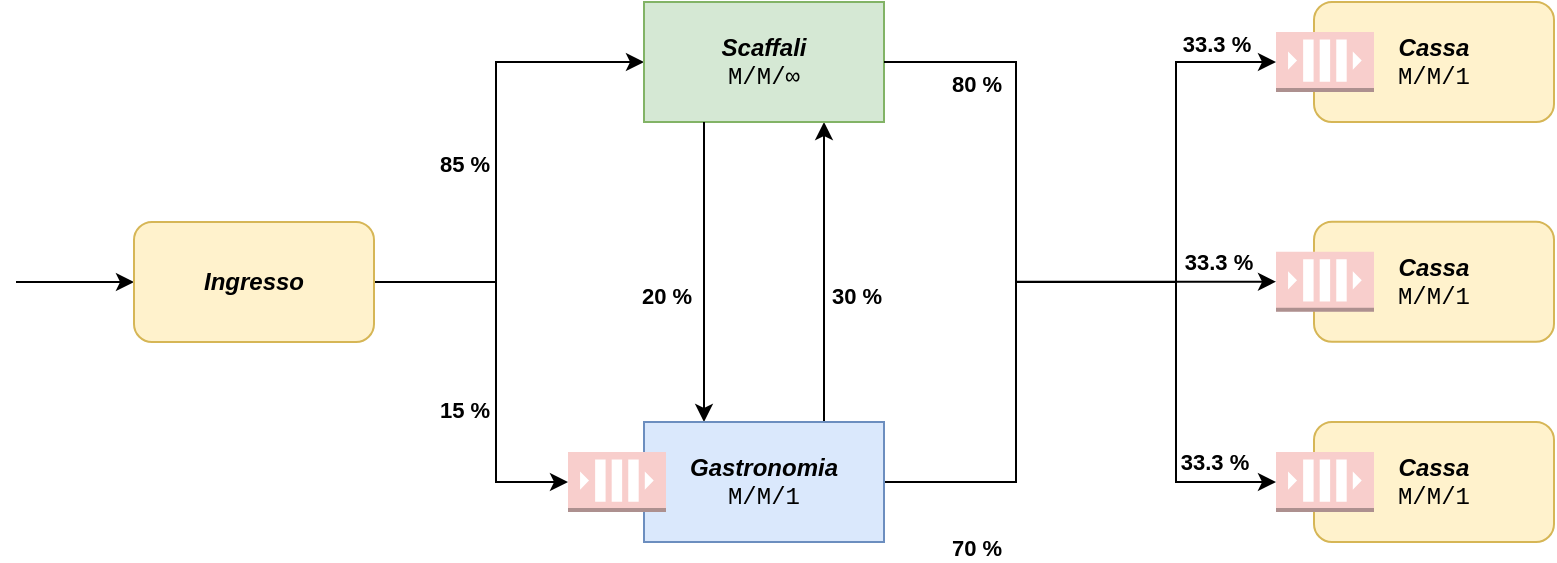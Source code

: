 <mxfile version="20.8.20" type="device"><diagram name="Page-1" id="PqVvHEOXNVulroCsF3Cf"><mxGraphModel dx="989" dy="544" grid="1" gridSize="10" guides="1" tooltips="1" connect="1" arrows="1" fold="1" page="1" pageScale="1" pageWidth="850" pageHeight="1100" math="0" shadow="0"><root><mxCell id="0"/><mxCell id="1" parent="0"/><mxCell id="PRxqi7WjeIs7CBkXbYf5-5" style="rounded=0;orthogonalLoop=1;jettySize=auto;html=1;entryX=0;entryY=0.5;entryDx=0;entryDy=0;exitX=1;exitY=0.5;exitDx=0;exitDy=0;edgeStyle=orthogonalEdgeStyle;" parent="1" source="PRxqi7WjeIs7CBkXbYf5-1" target="PRxqi7WjeIs7CBkXbYf5-2" edge="1"><mxGeometry relative="1" as="geometry"><Array as="points"><mxPoint x="260" y="170"/><mxPoint x="260" y="60"/></Array></mxGeometry></mxCell><mxCell id="PRxqi7WjeIs7CBkXbYf5-12" value="85 %" style="edgeLabel;html=1;align=center;verticalAlign=middle;resizable=0;points=[];fontStyle=1" parent="PRxqi7WjeIs7CBkXbYf5-5" vertex="1" connectable="0"><mxGeometry x="-0.129" y="-2" relative="1" as="geometry"><mxPoint x="-18" y="-14" as="offset"/></mxGeometry></mxCell><mxCell id="PRxqi7WjeIs7CBkXbYf5-6" style="edgeStyle=orthogonalEdgeStyle;rounded=0;orthogonalLoop=1;jettySize=auto;html=1;entryX=0;entryY=0.5;entryDx=0;entryDy=0;exitX=1;exitY=0.5;exitDx=0;exitDy=0;entryPerimeter=0;" parent="1" source="PRxqi7WjeIs7CBkXbYf5-1" target="SuoprPDyrO65T_Ft-URv-4" edge="1"><mxGeometry relative="1" as="geometry"><Array as="points"><mxPoint x="260" y="170"/><mxPoint x="260" y="270"/></Array></mxGeometry></mxCell><mxCell id="PRxqi7WjeIs7CBkXbYf5-13" value="15 %" style="edgeLabel;html=1;align=center;verticalAlign=middle;resizable=0;points=[];fontStyle=1" parent="PRxqi7WjeIs7CBkXbYf5-6" vertex="1" connectable="0"><mxGeometry x="0.132" y="-1" relative="1" as="geometry"><mxPoint x="-15" y="13" as="offset"/></mxGeometry></mxCell><mxCell id="PRxqi7WjeIs7CBkXbYf5-7" style="edgeStyle=none;rounded=0;orthogonalLoop=1;jettySize=auto;html=1;exitX=0;exitY=0.5;exitDx=0;exitDy=0;endArrow=none;endFill=0;startArrow=classic;startFill=1;" parent="1" source="PRxqi7WjeIs7CBkXbYf5-1" edge="1"><mxGeometry relative="1" as="geometry"><mxPoint x="20" y="170" as="targetPoint"/></mxGeometry></mxCell><mxCell id="PRxqi7WjeIs7CBkXbYf5-1" value="&lt;b&gt;&lt;i&gt;Ingresso&lt;/i&gt;&lt;/b&gt;" style="rounded=1;whiteSpace=wrap;html=1;fillColor=#fff2cc;strokeColor=#d6b656;" parent="1" vertex="1"><mxGeometry x="79" y="140" width="120" height="60" as="geometry"/></mxCell><mxCell id="PRxqi7WjeIs7CBkXbYf5-8" style="edgeStyle=none;rounded=0;orthogonalLoop=1;jettySize=auto;html=1;entryX=0.75;entryY=0;entryDx=0;entryDy=0;startArrow=classic;startFill=1;endArrow=none;endFill=0;exitX=0.75;exitY=1;exitDx=0;exitDy=0;" parent="1" source="PRxqi7WjeIs7CBkXbYf5-2" target="PRxqi7WjeIs7CBkXbYf5-3" edge="1"><mxGeometry relative="1" as="geometry"/></mxCell><mxCell id="PRxqi7WjeIs7CBkXbYf5-15" value="30 %" style="edgeLabel;html=1;align=center;verticalAlign=middle;resizable=0;points=[];rotation=0;fontStyle=1" parent="PRxqi7WjeIs7CBkXbYf5-8" vertex="1" connectable="0"><mxGeometry x="0.162" y="1" relative="1" as="geometry"><mxPoint x="15" as="offset"/></mxGeometry></mxCell><mxCell id="U-Jw-DKJg4bWBChg8G4F-4" style="edgeStyle=orthogonalEdgeStyle;rounded=0;orthogonalLoop=1;jettySize=auto;html=1;entryX=0;entryY=0.5;entryDx=0;entryDy=0;entryPerimeter=0;" edge="1" parent="1" source="PRxqi7WjeIs7CBkXbYf5-2" target="U-Jw-DKJg4bWBChg8G4F-3"><mxGeometry relative="1" as="geometry"><Array as="points"><mxPoint x="520" y="60"/><mxPoint x="520" y="170"/><mxPoint x="600" y="170"/><mxPoint x="600" y="270"/></Array></mxGeometry></mxCell><mxCell id="U-Jw-DKJg4bWBChg8G4F-5" value="&lt;b&gt;33.3 %&lt;/b&gt;" style="edgeLabel;html=1;align=center;verticalAlign=middle;resizable=0;points=[];" vertex="1" connectable="0" parent="U-Jw-DKJg4bWBChg8G4F-4"><mxGeometry x="0.846" relative="1" as="geometry"><mxPoint y="-10" as="offset"/></mxGeometry></mxCell><mxCell id="PRxqi7WjeIs7CBkXbYf5-2" value="&lt;b&gt;&lt;i&gt;Scaffali&lt;/i&gt;&lt;/b&gt;&lt;br&gt;&lt;font face=&quot;Courier New&quot;&gt;M/M/∞&lt;/font&gt;" style="rounded=0;whiteSpace=wrap;html=1;fillColor=#d5e8d4;strokeColor=#82b366;" parent="1" vertex="1"><mxGeometry x="334" y="30" width="120" height="60" as="geometry"/></mxCell><mxCell id="PRxqi7WjeIs7CBkXbYf5-9" style="edgeStyle=none;rounded=0;orthogonalLoop=1;jettySize=auto;html=1;entryX=0.25;entryY=1;entryDx=0;entryDy=0;startArrow=classic;startFill=1;endArrow=none;endFill=0;exitX=0.25;exitY=0;exitDx=0;exitDy=0;" parent="1" source="PRxqi7WjeIs7CBkXbYf5-3" target="PRxqi7WjeIs7CBkXbYf5-2" edge="1"><mxGeometry relative="1" as="geometry"/></mxCell><mxCell id="PRxqi7WjeIs7CBkXbYf5-14" value="20 %" style="edgeLabel;html=1;align=center;verticalAlign=middle;resizable=0;points=[];fontStyle=1" parent="PRxqi7WjeIs7CBkXbYf5-9" vertex="1" connectable="0"><mxGeometry x="-0.151" y="-1" relative="1" as="geometry"><mxPoint x="-20" as="offset"/></mxGeometry></mxCell><mxCell id="SuoprPDyrO65T_Ft-URv-14" value="" style="group" parent="1" vertex="1" connectable="0"><mxGeometry x="600" y="169.71" width="80" height="0.29" as="geometry"/></mxCell><mxCell id="PRxqi7WjeIs7CBkXbYf5-10" style="edgeStyle=orthogonalEdgeStyle;rounded=0;orthogonalLoop=1;jettySize=auto;html=1;startArrow=none;startFill=0;endArrow=classic;endFill=1;exitX=1;exitY=0.5;exitDx=0;exitDy=0;elbow=vertical;" parent="1" source="PRxqi7WjeIs7CBkXbYf5-2" target="SuoprPDyrO65T_Ft-URv-23" edge="1"><mxGeometry relative="1" as="geometry"><mxPoint x="690" y="170" as="targetPoint"/><Array as="points"><mxPoint x="520" y="60"/><mxPoint x="520" y="170"/><mxPoint x="600" y="170"/><mxPoint x="600" y="60"/></Array></mxGeometry></mxCell><mxCell id="PRxqi7WjeIs7CBkXbYf5-17" value="80 %" style="edgeLabel;html=1;align=center;verticalAlign=middle;resizable=0;points=[];fontStyle=1" parent="PRxqi7WjeIs7CBkXbYf5-10" vertex="1" connectable="0"><mxGeometry x="-0.169" relative="1" as="geometry"><mxPoint x="-20" y="-96" as="offset"/></mxGeometry></mxCell><mxCell id="SuoprPDyrO65T_Ft-URv-17" value="&lt;b&gt;33.3 %&lt;/b&gt;" style="edgeLabel;html=1;align=center;verticalAlign=middle;resizable=0;points=[];" parent="PRxqi7WjeIs7CBkXbYf5-10" vertex="1" connectable="0"><mxGeometry x="0.758" relative="1" as="geometry"><mxPoint x="20" y="-10" as="offset"/></mxGeometry></mxCell><mxCell id="PRxqi7WjeIs7CBkXbYf5-11" style="edgeStyle=orthogonalEdgeStyle;rounded=0;orthogonalLoop=1;jettySize=auto;html=1;startArrow=none;startFill=0;endArrow=classic;endFill=1;exitX=1;exitY=0.5;exitDx=0;exitDy=0;entryX=0;entryY=0.5;entryDx=0;entryDy=0;entryPerimeter=0;" parent="1" source="PRxqi7WjeIs7CBkXbYf5-3" target="SuoprPDyrO65T_Ft-URv-20" edge="1"><mxGeometry relative="1" as="geometry"><mxPoint x="690" y="170" as="targetPoint"/><Array as="points"><mxPoint x="520" y="270"/><mxPoint x="520" y="170"/></Array></mxGeometry></mxCell><mxCell id="PRxqi7WjeIs7CBkXbYf5-16" value="70 %" style="edgeLabel;html=1;align=center;verticalAlign=middle;resizable=0;points=[];fontStyle=1" parent="PRxqi7WjeIs7CBkXbYf5-11" vertex="1" connectable="0"><mxGeometry x="-0.266" y="-2" relative="1" as="geometry"><mxPoint x="-22" y="75" as="offset"/></mxGeometry></mxCell><mxCell id="SuoprPDyrO65T_Ft-URv-18" value="&lt;b&gt;33.3 %&lt;/b&gt;" style="edgeLabel;html=1;align=center;verticalAlign=middle;resizable=0;points=[];" parent="PRxqi7WjeIs7CBkXbYf5-11" vertex="1" connectable="0"><mxGeometry x="0.793" y="-1" relative="1" as="geometry"><mxPoint x="1" y="-11" as="offset"/></mxGeometry></mxCell><mxCell id="SuoprPDyrO65T_Ft-URv-22" value="" style="group" parent="1" vertex="1" connectable="0"><mxGeometry x="296" y="240" width="158" height="60" as="geometry"/></mxCell><mxCell id="PRxqi7WjeIs7CBkXbYf5-3" value="&lt;b&gt;&lt;i&gt;Gastronomia&lt;/i&gt;&lt;/b&gt;&lt;br&gt;&lt;font face=&quot;Courier New&quot;&gt;M/M/1&lt;br&gt;&lt;/font&gt;" style="rounded=0;whiteSpace=wrap;html=1;fillColor=#dae8fc;strokeColor=#6c8ebf;" parent="SuoprPDyrO65T_Ft-URv-22" vertex="1"><mxGeometry x="38" width="120" height="60" as="geometry"/></mxCell><mxCell id="SuoprPDyrO65T_Ft-URv-4" value="" style="outlineConnect=0;dashed=0;verticalLabelPosition=bottom;verticalAlign=top;align=center;html=1;shape=mxgraph.aws3.queue;fillColor=#f8cecc;strokeColor=#b85450;" parent="SuoprPDyrO65T_Ft-URv-22" vertex="1"><mxGeometry y="15" width="49" height="30" as="geometry"/></mxCell><mxCell id="SuoprPDyrO65T_Ft-URv-24" value="" style="group" parent="1" vertex="1" connectable="0"><mxGeometry x="650" y="30" width="139" height="60" as="geometry"/></mxCell><mxCell id="SuoprPDyrO65T_Ft-URv-12" value="&lt;b&gt;&lt;i&gt;Cassa&lt;/i&gt;&lt;/b&gt;&lt;br&gt;&lt;font face=&quot;Courier New&quot;&gt;M/M/1&lt;/font&gt;" style="rounded=1;whiteSpace=wrap;html=1;fillColor=#fff2cc;strokeColor=#d6b656;" parent="SuoprPDyrO65T_Ft-URv-24" vertex="1"><mxGeometry x="19" width="120" height="60" as="geometry"/></mxCell><mxCell id="SuoprPDyrO65T_Ft-URv-23" value="" style="outlineConnect=0;dashed=0;verticalLabelPosition=bottom;verticalAlign=top;align=center;html=1;shape=mxgraph.aws3.queue;fillColor=#f8cecc;strokeColor=#b85450;" parent="SuoprPDyrO65T_Ft-URv-24" vertex="1"><mxGeometry y="15" width="49" height="30" as="geometry"/></mxCell><mxCell id="SuoprPDyrO65T_Ft-URv-25" value="" style="group" parent="1" vertex="1" connectable="0"><mxGeometry x="650" y="139.86" width="139" height="60" as="geometry"/></mxCell><mxCell id="PRxqi7WjeIs7CBkXbYf5-4" value="&lt;b&gt;&lt;i&gt;Cassa&lt;/i&gt;&lt;/b&gt;&lt;br&gt;&lt;font face=&quot;Courier New&quot;&gt;M/M/1&lt;/font&gt;" style="rounded=1;whiteSpace=wrap;html=1;fillColor=#fff2cc;strokeColor=#d6b656;" parent="SuoprPDyrO65T_Ft-URv-25" vertex="1"><mxGeometry x="19" width="120" height="60" as="geometry"/></mxCell><mxCell id="SuoprPDyrO65T_Ft-URv-20" value="" style="outlineConnect=0;dashed=0;verticalLabelPosition=bottom;verticalAlign=top;align=center;html=1;shape=mxgraph.aws3.queue;fillColor=#f8cecc;strokeColor=#b85450;" parent="SuoprPDyrO65T_Ft-URv-25" vertex="1"><mxGeometry y="15" width="49" height="30" as="geometry"/></mxCell><mxCell id="U-Jw-DKJg4bWBChg8G4F-1" value="" style="group" vertex="1" connectable="0" parent="1"><mxGeometry x="650" y="240" width="139" height="60" as="geometry"/></mxCell><mxCell id="U-Jw-DKJg4bWBChg8G4F-2" value="&lt;b&gt;&lt;i&gt;Cassa&lt;/i&gt;&lt;/b&gt;&lt;br&gt;&lt;font face=&quot;Courier New&quot;&gt;M/M/1&lt;/font&gt;" style="rounded=1;whiteSpace=wrap;html=1;fillColor=#fff2cc;strokeColor=#d6b656;" vertex="1" parent="U-Jw-DKJg4bWBChg8G4F-1"><mxGeometry x="19" width="120" height="60" as="geometry"/></mxCell><mxCell id="U-Jw-DKJg4bWBChg8G4F-3" value="" style="outlineConnect=0;dashed=0;verticalLabelPosition=bottom;verticalAlign=top;align=center;html=1;shape=mxgraph.aws3.queue;fillColor=#f8cecc;strokeColor=#b85450;" vertex="1" parent="U-Jw-DKJg4bWBChg8G4F-1"><mxGeometry y="15" width="49" height="30" as="geometry"/></mxCell></root></mxGraphModel></diagram></mxfile>